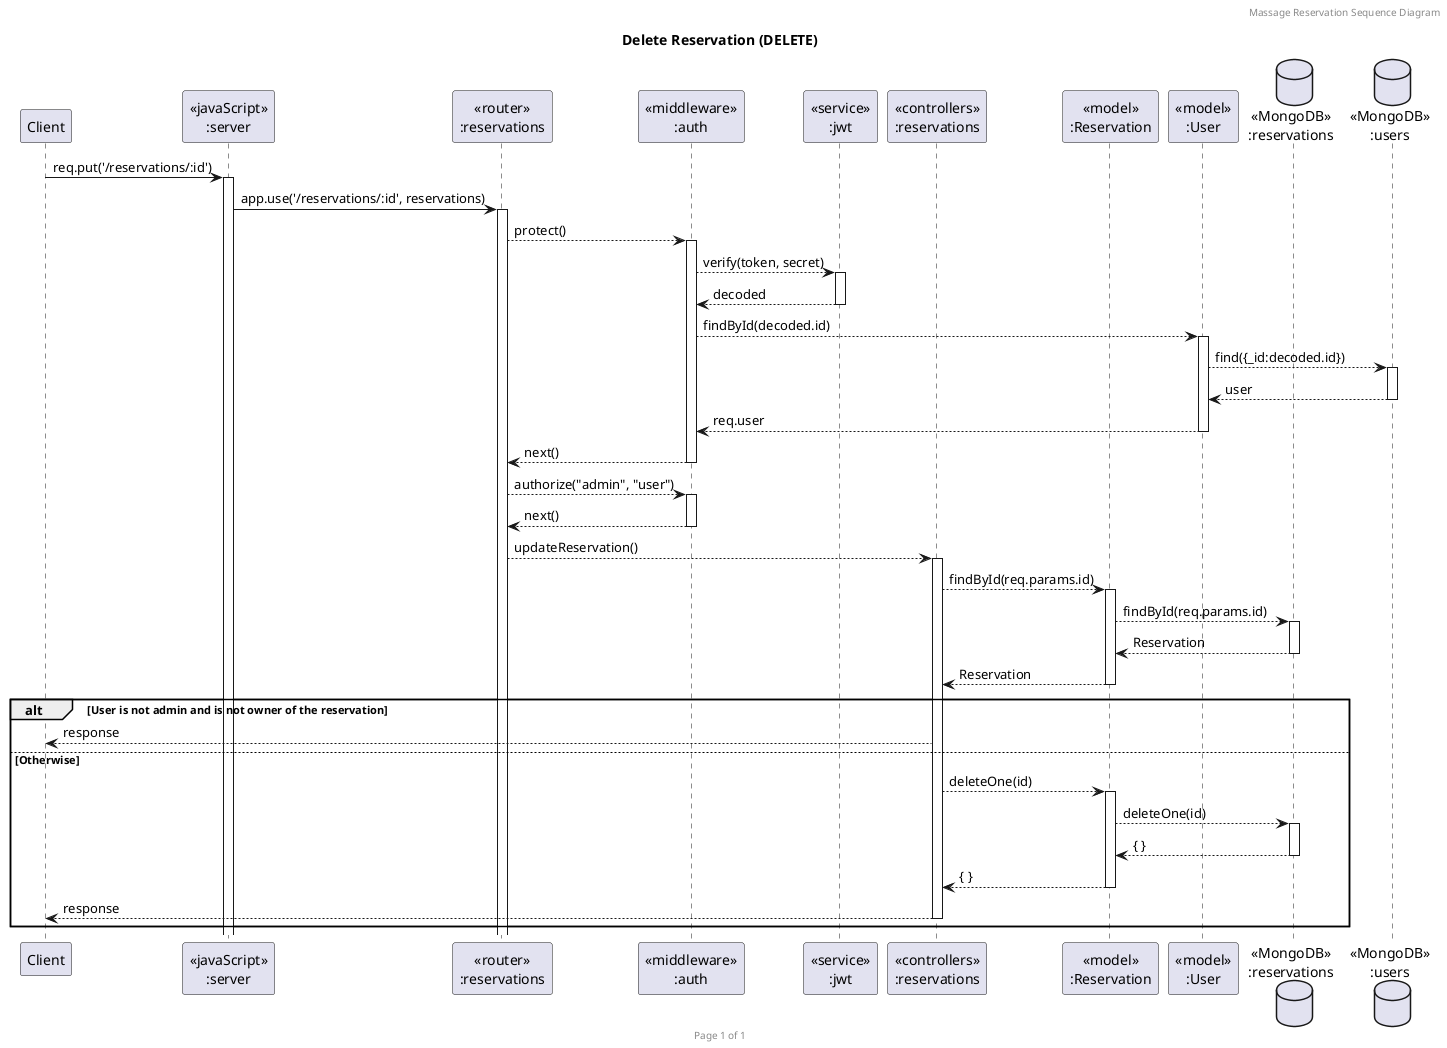@startuml Delete Reservation (DELETE)

header Massage Reservation Sequence Diagram
footer Page %page% of %lastpage%
title "Delete Reservation (DELETE)"

participant "Client" as client
participant "<<javaScript>>\n:server" as server
participant "<<router>>\n:reservations" as routerReservations
participant "<<middleware>>\n:auth" as middlewareAuth
participant "<<service>>\n:jwt" as jwtAuth
participant "<<controllers>>\n:reservations" as controllersReservations
participant "<<model>>\n:Reservation" as modelReservation
participant "<<model>>\n:User" as modelUser
database "<<MongoDB>>\n:reservations" as ReservationsDatabase
database "<<MongoDB>>\n:users" as UsersDatabase

client->server ++:req.put('/reservations/:id')
server->routerReservations ++:app.use('/reservations/:id', reservations)

routerReservations--> middlewareAuth ++:protect()
middlewareAuth --> jwtAuth ++:verify(token, secret)
middlewareAuth <-- jwtAuth --:decoded
middlewareAuth --> modelUser ++:findById(decoded.id)
modelUser --> UsersDatabase ++: find({_id:decoded.id})
modelUser <-- UsersDatabase --:user
middlewareAuth <-- modelUser --:req.user
routerReservations <-- middlewareAuth --:next()
routerReservations --> middlewareAuth ++:authorize("admin", "user")
routerReservations <-- middlewareAuth --:next()

routerReservations --> controllersReservations ++:updateReservation()
controllersReservations --> modelReservation ++:findById(req.params.id)
modelReservation --> ReservationsDatabase ++:findById(req.params.id)
modelReservation <-- ReservationsDatabase --:Reservation
controllersReservations <-- modelReservation --:Reservation

alt User is not admin and is not owner of the reservation
    client <-- controllersReservations :response
else Otherwise
    controllersReservations --> modelReservation ++:deleteOne(id)
    modelReservation --> ReservationsDatabase ++:deleteOne(id)
    modelReservation <-- ReservationsDatabase --:{ }
    controllersReservations <-- modelReservation --:{ }
    client <-- controllersReservations --:response
    end
